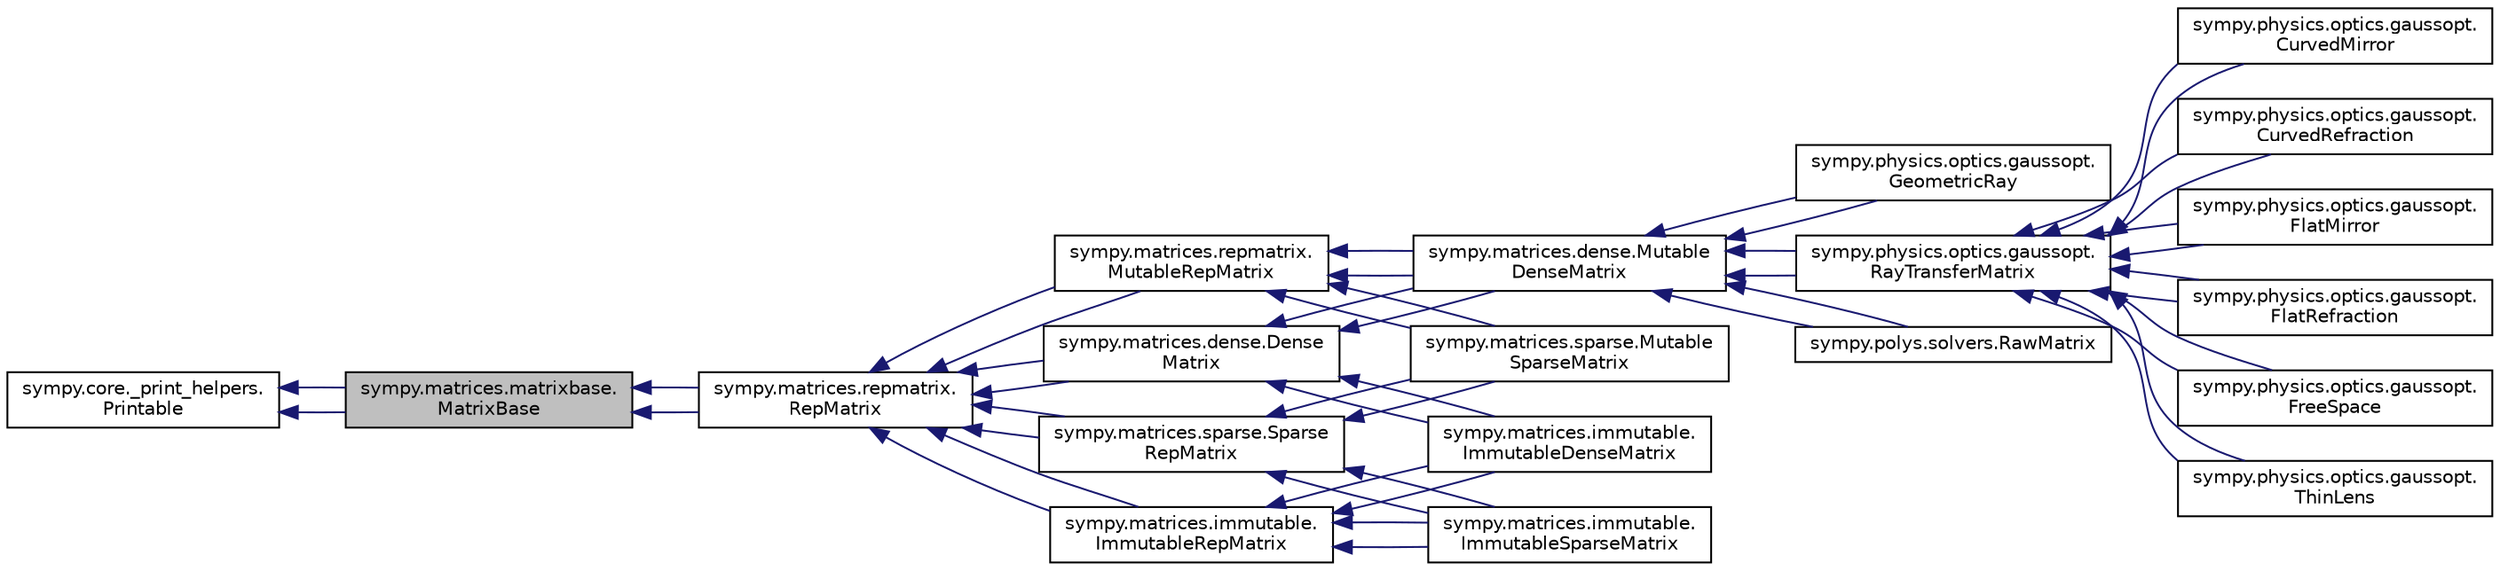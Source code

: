 digraph "sympy.matrices.matrixbase.MatrixBase"
{
 // LATEX_PDF_SIZE
  edge [fontname="Helvetica",fontsize="10",labelfontname="Helvetica",labelfontsize="10"];
  node [fontname="Helvetica",fontsize="10",shape=record];
  rankdir="LR";
  Node1 [label="sympy.matrices.matrixbase.\lMatrixBase",height=0.2,width=0.4,color="black", fillcolor="grey75", style="filled", fontcolor="black",tooltip=" "];
  Node2 -> Node1 [dir="back",color="midnightblue",fontsize="10",style="solid",fontname="Helvetica"];
  Node2 [label="sympy.core._print_helpers.\lPrintable",height=0.2,width=0.4,color="black", fillcolor="white", style="filled",URL="$classsympy_1_1core_1_1__print__helpers_1_1Printable.html",tooltip=" "];
  Node2 -> Node1 [dir="back",color="midnightblue",fontsize="10",style="solid",fontname="Helvetica"];
  Node1 -> Node3 [dir="back",color="midnightblue",fontsize="10",style="solid",fontname="Helvetica"];
  Node3 [label="sympy.matrices.repmatrix.\lRepMatrix",height=0.2,width=0.4,color="black", fillcolor="white", style="filled",URL="$classsympy_1_1matrices_1_1repmatrix_1_1RepMatrix.html",tooltip=" "];
  Node3 -> Node4 [dir="back",color="midnightblue",fontsize="10",style="solid",fontname="Helvetica"];
  Node4 [label="sympy.matrices.dense.Dense\lMatrix",height=0.2,width=0.4,color="black", fillcolor="white", style="filled",URL="$classsympy_1_1matrices_1_1dense_1_1DenseMatrix.html",tooltip=" "];
  Node4 -> Node5 [dir="back",color="midnightblue",fontsize="10",style="solid",fontname="Helvetica"];
  Node5 [label="sympy.matrices.dense.Mutable\lDenseMatrix",height=0.2,width=0.4,color="black", fillcolor="white", style="filled",URL="$classsympy_1_1matrices_1_1dense_1_1MutableDenseMatrix.html",tooltip=" "];
  Node5 -> Node6 [dir="back",color="midnightblue",fontsize="10",style="solid",fontname="Helvetica"];
  Node6 [label="sympy.physics.optics.gaussopt.\lGeometricRay",height=0.2,width=0.4,color="black", fillcolor="white", style="filled",URL="$classsympy_1_1physics_1_1optics_1_1gaussopt_1_1GeometricRay.html",tooltip=" "];
  Node5 -> Node6 [dir="back",color="midnightblue",fontsize="10",style="solid",fontname="Helvetica"];
  Node5 -> Node7 [dir="back",color="midnightblue",fontsize="10",style="solid",fontname="Helvetica"];
  Node7 [label="sympy.physics.optics.gaussopt.\lRayTransferMatrix",height=0.2,width=0.4,color="black", fillcolor="white", style="filled",URL="$classsympy_1_1physics_1_1optics_1_1gaussopt_1_1RayTransferMatrix.html",tooltip="A, B, C, D matrices."];
  Node7 -> Node8 [dir="back",color="midnightblue",fontsize="10",style="solid",fontname="Helvetica"];
  Node8 [label="sympy.physics.optics.gaussopt.\lCurvedMirror",height=0.2,width=0.4,color="black", fillcolor="white", style="filled",URL="$classsympy_1_1physics_1_1optics_1_1gaussopt_1_1CurvedMirror.html",tooltip=" "];
  Node7 -> Node8 [dir="back",color="midnightblue",fontsize="10",style="solid",fontname="Helvetica"];
  Node7 -> Node9 [dir="back",color="midnightblue",fontsize="10",style="solid",fontname="Helvetica"];
  Node9 [label="sympy.physics.optics.gaussopt.\lCurvedRefraction",height=0.2,width=0.4,color="black", fillcolor="white", style="filled",URL="$classsympy_1_1physics_1_1optics_1_1gaussopt_1_1CurvedRefraction.html",tooltip=" "];
  Node7 -> Node9 [dir="back",color="midnightblue",fontsize="10",style="solid",fontname="Helvetica"];
  Node7 -> Node10 [dir="back",color="midnightblue",fontsize="10",style="solid",fontname="Helvetica"];
  Node10 [label="sympy.physics.optics.gaussopt.\lFlatMirror",height=0.2,width=0.4,color="black", fillcolor="white", style="filled",URL="$classsympy_1_1physics_1_1optics_1_1gaussopt_1_1FlatMirror.html",tooltip=" "];
  Node7 -> Node10 [dir="back",color="midnightblue",fontsize="10",style="solid",fontname="Helvetica"];
  Node7 -> Node11 [dir="back",color="midnightblue",fontsize="10",style="solid",fontname="Helvetica"];
  Node11 [label="sympy.physics.optics.gaussopt.\lFlatRefraction",height=0.2,width=0.4,color="black", fillcolor="white", style="filled",URL="$classsympy_1_1physics_1_1optics_1_1gaussopt_1_1FlatRefraction.html",tooltip=" "];
  Node7 -> Node11 [dir="back",color="midnightblue",fontsize="10",style="solid",fontname="Helvetica"];
  Node7 -> Node12 [dir="back",color="midnightblue",fontsize="10",style="solid",fontname="Helvetica"];
  Node12 [label="sympy.physics.optics.gaussopt.\lFreeSpace",height=0.2,width=0.4,color="black", fillcolor="white", style="filled",URL="$classsympy_1_1physics_1_1optics_1_1gaussopt_1_1FreeSpace.html",tooltip=" "];
  Node7 -> Node12 [dir="back",color="midnightblue",fontsize="10",style="solid",fontname="Helvetica"];
  Node7 -> Node13 [dir="back",color="midnightblue",fontsize="10",style="solid",fontname="Helvetica"];
  Node13 [label="sympy.physics.optics.gaussopt.\lThinLens",height=0.2,width=0.4,color="black", fillcolor="white", style="filled",URL="$classsympy_1_1physics_1_1optics_1_1gaussopt_1_1ThinLens.html",tooltip=" "];
  Node7 -> Node13 [dir="back",color="midnightblue",fontsize="10",style="solid",fontname="Helvetica"];
  Node5 -> Node7 [dir="back",color="midnightblue",fontsize="10",style="solid",fontname="Helvetica"];
  Node5 -> Node14 [dir="back",color="midnightblue",fontsize="10",style="solid",fontname="Helvetica"];
  Node14 [label="sympy.polys.solvers.RawMatrix",height=0.2,width=0.4,color="black", fillcolor="white", style="filled",URL="$classsympy_1_1polys_1_1solvers_1_1RawMatrix.html",tooltip=" "];
  Node5 -> Node14 [dir="back",color="midnightblue",fontsize="10",style="solid",fontname="Helvetica"];
  Node4 -> Node5 [dir="back",color="midnightblue",fontsize="10",style="solid",fontname="Helvetica"];
  Node4 -> Node15 [dir="back",color="midnightblue",fontsize="10",style="solid",fontname="Helvetica"];
  Node15 [label="sympy.matrices.immutable.\lImmutableDenseMatrix",height=0.2,width=0.4,color="black", fillcolor="white", style="filled",URL="$classsympy_1_1matrices_1_1immutable_1_1ImmutableDenseMatrix.html",tooltip=" "];
  Node4 -> Node15 [dir="back",color="midnightblue",fontsize="10",style="solid",fontname="Helvetica"];
  Node3 -> Node4 [dir="back",color="midnightblue",fontsize="10",style="solid",fontname="Helvetica"];
  Node3 -> Node16 [dir="back",color="midnightblue",fontsize="10",style="solid",fontname="Helvetica"];
  Node16 [label="sympy.matrices.immutable.\lImmutableRepMatrix",height=0.2,width=0.4,color="black", fillcolor="white", style="filled",URL="$classsympy_1_1matrices_1_1immutable_1_1ImmutableRepMatrix.html",tooltip=" "];
  Node16 -> Node15 [dir="back",color="midnightblue",fontsize="10",style="solid",fontname="Helvetica"];
  Node16 -> Node15 [dir="back",color="midnightblue",fontsize="10",style="solid",fontname="Helvetica"];
  Node16 -> Node17 [dir="back",color="midnightblue",fontsize="10",style="solid",fontname="Helvetica"];
  Node17 [label="sympy.matrices.immutable.\lImmutableSparseMatrix",height=0.2,width=0.4,color="black", fillcolor="white", style="filled",URL="$classsympy_1_1matrices_1_1immutable_1_1ImmutableSparseMatrix.html",tooltip=" "];
  Node16 -> Node17 [dir="back",color="midnightblue",fontsize="10",style="solid",fontname="Helvetica"];
  Node3 -> Node16 [dir="back",color="midnightblue",fontsize="10",style="solid",fontname="Helvetica"];
  Node3 -> Node18 [dir="back",color="midnightblue",fontsize="10",style="solid",fontname="Helvetica"];
  Node18 [label="sympy.matrices.repmatrix.\lMutableRepMatrix",height=0.2,width=0.4,color="black", fillcolor="white", style="filled",URL="$classsympy_1_1matrices_1_1repmatrix_1_1MutableRepMatrix.html",tooltip=" "];
  Node18 -> Node5 [dir="back",color="midnightblue",fontsize="10",style="solid",fontname="Helvetica"];
  Node18 -> Node5 [dir="back",color="midnightblue",fontsize="10",style="solid",fontname="Helvetica"];
  Node18 -> Node19 [dir="back",color="midnightblue",fontsize="10",style="solid",fontname="Helvetica"];
  Node19 [label="sympy.matrices.sparse.Mutable\lSparseMatrix",height=0.2,width=0.4,color="black", fillcolor="white", style="filled",URL="$classsympy_1_1matrices_1_1sparse_1_1MutableSparseMatrix.html",tooltip=" "];
  Node18 -> Node19 [dir="back",color="midnightblue",fontsize="10",style="solid",fontname="Helvetica"];
  Node3 -> Node18 [dir="back",color="midnightblue",fontsize="10",style="solid",fontname="Helvetica"];
  Node3 -> Node20 [dir="back",color="midnightblue",fontsize="10",style="solid",fontname="Helvetica"];
  Node20 [label="sympy.matrices.sparse.Sparse\lRepMatrix",height=0.2,width=0.4,color="black", fillcolor="white", style="filled",URL="$classsympy_1_1matrices_1_1sparse_1_1SparseRepMatrix.html",tooltip=" "];
  Node20 -> Node17 [dir="back",color="midnightblue",fontsize="10",style="solid",fontname="Helvetica"];
  Node20 -> Node17 [dir="back",color="midnightblue",fontsize="10",style="solid",fontname="Helvetica"];
  Node20 -> Node19 [dir="back",color="midnightblue",fontsize="10",style="solid",fontname="Helvetica"];
  Node20 -> Node19 [dir="back",color="midnightblue",fontsize="10",style="solid",fontname="Helvetica"];
  Node3 -> Node20 [dir="back",color="midnightblue",fontsize="10",style="solid",fontname="Helvetica"];
  Node1 -> Node3 [dir="back",color="midnightblue",fontsize="10",style="solid",fontname="Helvetica"];
}
